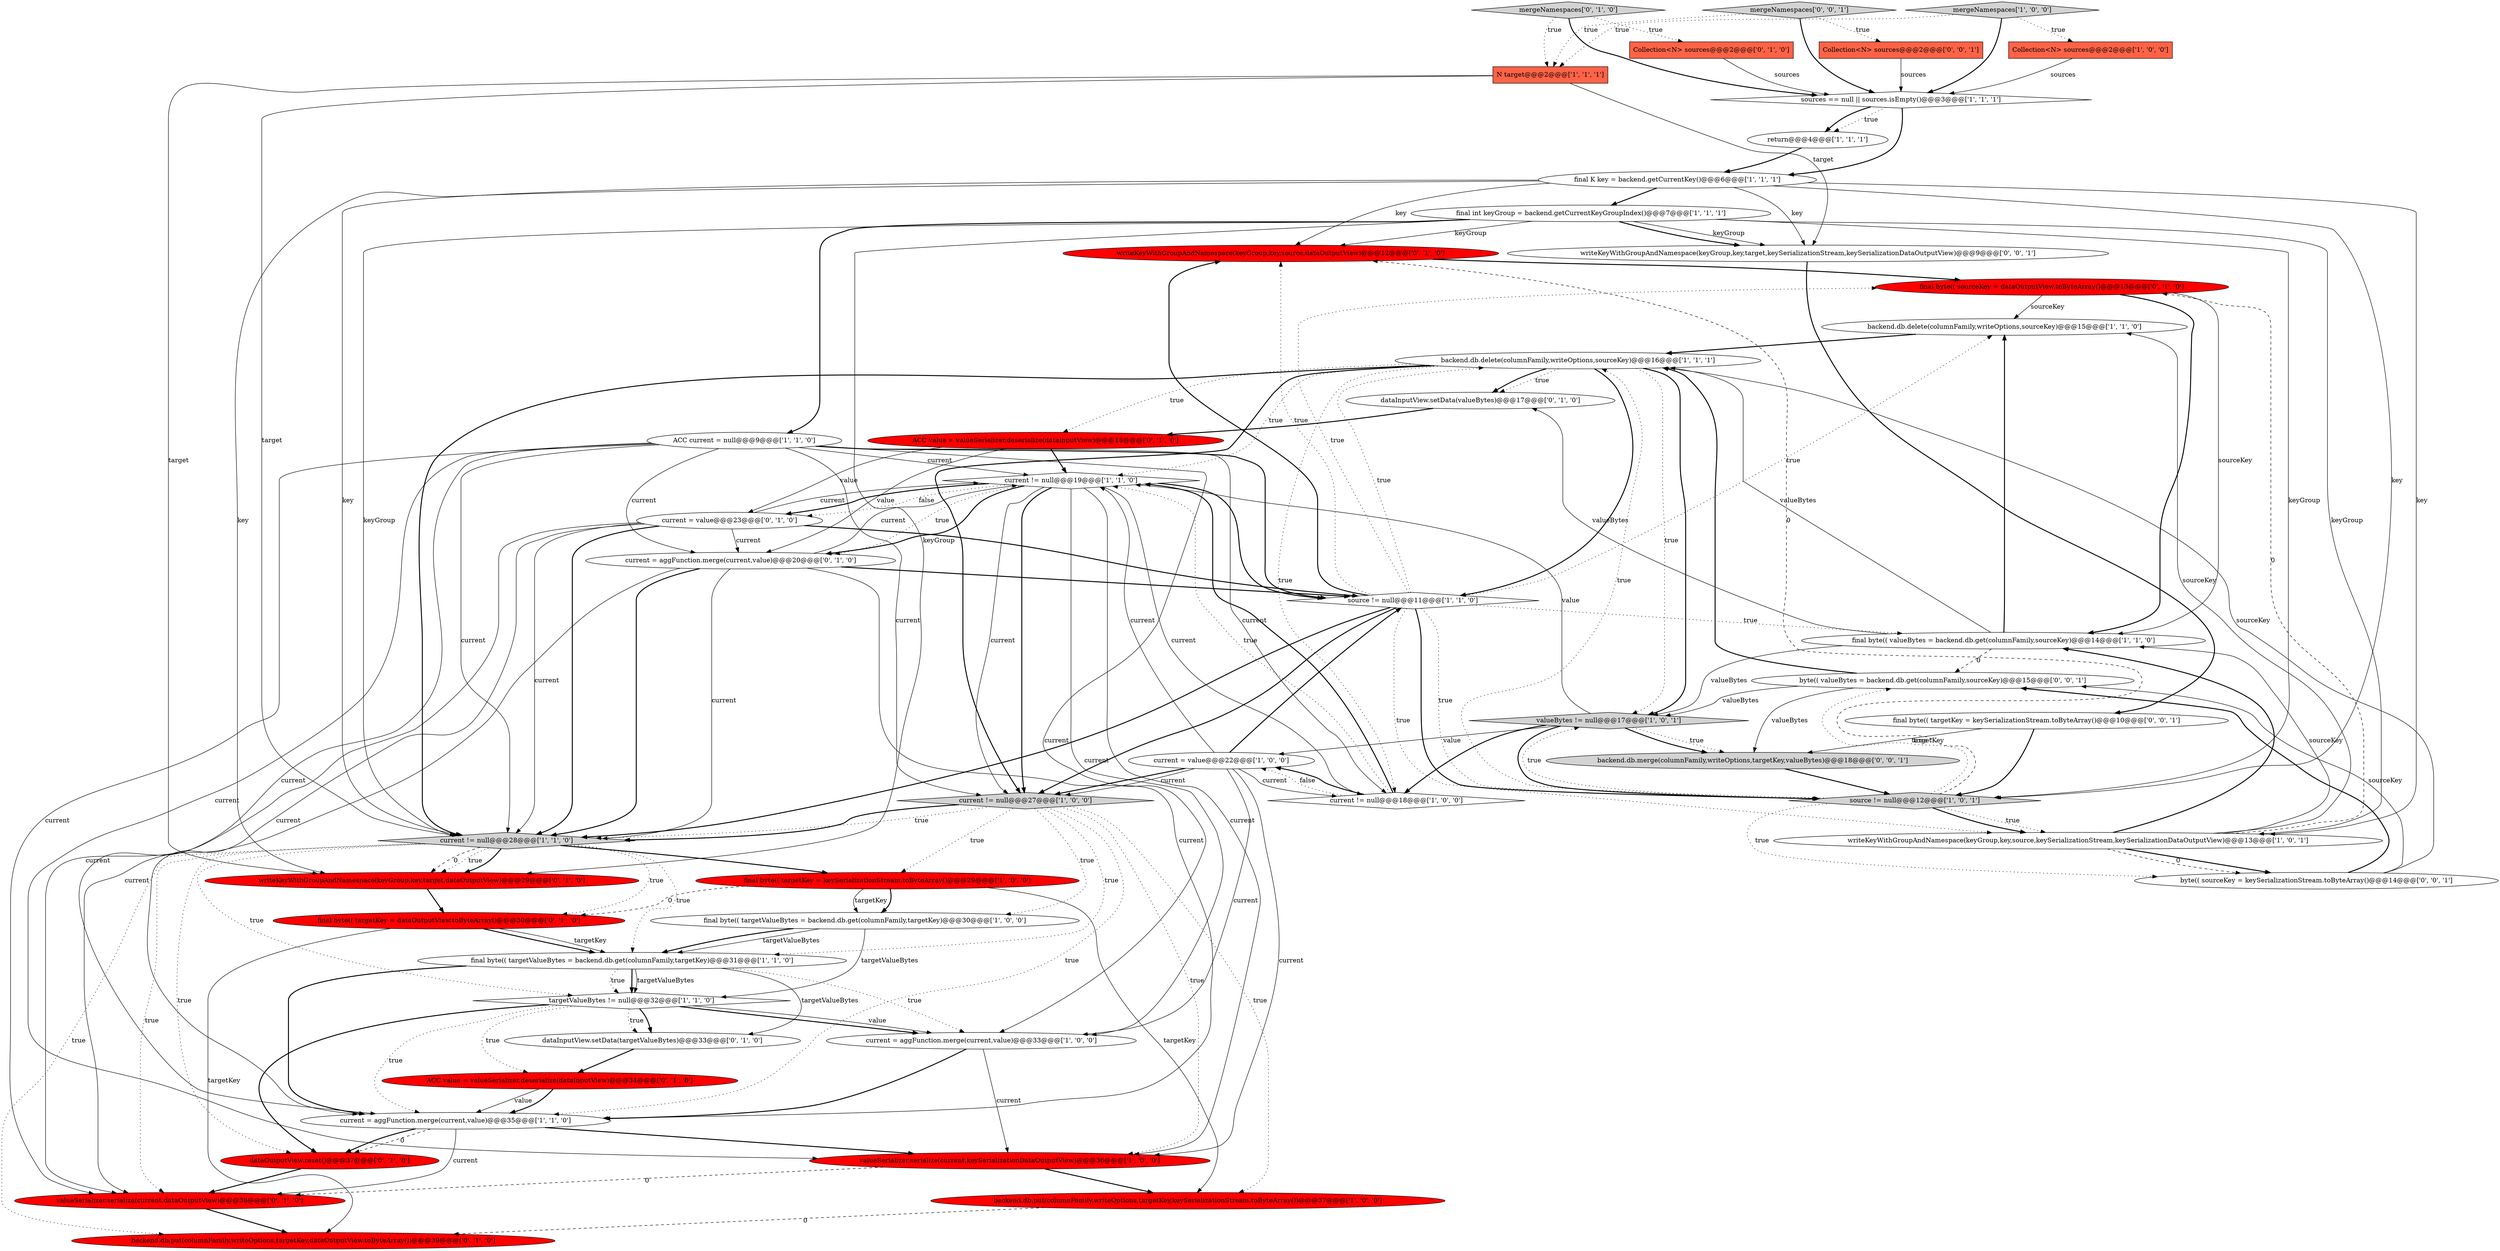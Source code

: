 digraph {
31 [style = filled, label = "Collection<N> sources@@@2@@@['0', '1', '0']", fillcolor = tomato, shape = box image = "AAA0AAABBB2BBB"];
20 [style = filled, label = "sources == null || sources.isEmpty()@@@3@@@['1', '1', '1']", fillcolor = white, shape = diamond image = "AAA0AAABBB1BBB"];
34 [style = filled, label = "mergeNamespaces['0', '1', '0']", fillcolor = lightgray, shape = diamond image = "AAA0AAABBB2BBB"];
14 [style = filled, label = "valueSerializer.serialize(current,keySerializationDataOutputView)@@@36@@@['1', '0', '0']", fillcolor = red, shape = ellipse image = "AAA1AAABBB1BBB"];
45 [style = filled, label = "byte(( sourceKey = keySerializationStream.toByteArray()@@@14@@@['0', '0', '1']", fillcolor = white, shape = ellipse image = "AAA0AAABBB3BBB"];
47 [style = filled, label = "mergeNamespaces['0', '0', '1']", fillcolor = lightgray, shape = diamond image = "AAA0AAABBB3BBB"];
15 [style = filled, label = "return@@@4@@@['1', '1', '1']", fillcolor = white, shape = ellipse image = "AAA0AAABBB1BBB"];
36 [style = filled, label = "dataInputView.setData(valueBytes)@@@17@@@['0', '1', '0']", fillcolor = white, shape = ellipse image = "AAA0AAABBB2BBB"];
29 [style = filled, label = "writeKeyWithGroupAndNamespace(keyGroup,key,source,dataOutputView)@@@12@@@['0', '1', '0']", fillcolor = red, shape = ellipse image = "AAA1AAABBB2BBB"];
43 [style = filled, label = "writeKeyWithGroupAndNamespace(keyGroup,key,target,keySerializationStream,keySerializationDataOutputView)@@@9@@@['0', '0', '1']", fillcolor = white, shape = ellipse image = "AAA0AAABBB3BBB"];
40 [style = filled, label = "ACC value = valueSerializer.deserialize(dataInputView)@@@34@@@['0', '1', '0']", fillcolor = red, shape = ellipse image = "AAA1AAABBB2BBB"];
10 [style = filled, label = "ACC current = null@@@9@@@['1', '1', '0']", fillcolor = white, shape = ellipse image = "AAA0AAABBB1BBB"];
42 [style = filled, label = "final byte(( targetKey = dataOutputView.toByteArray()@@@30@@@['0', '1', '0']", fillcolor = red, shape = ellipse image = "AAA1AAABBB2BBB"];
22 [style = filled, label = "source != null@@@12@@@['1', '0', '1']", fillcolor = lightgray, shape = diamond image = "AAA0AAABBB1BBB"];
26 [style = filled, label = "current = value@@@22@@@['1', '0', '0']", fillcolor = white, shape = ellipse image = "AAA0AAABBB1BBB"];
38 [style = filled, label = "dataOutputView.reset()@@@37@@@['0', '1', '0']", fillcolor = red, shape = ellipse image = "AAA1AAABBB2BBB"];
9 [style = filled, label = "source != null@@@11@@@['1', '1', '0']", fillcolor = white, shape = diamond image = "AAA0AAABBB1BBB"];
23 [style = filled, label = "writeKeyWithGroupAndNamespace(keyGroup,key,source,keySerializationStream,keySerializationDataOutputView)@@@13@@@['1', '0', '1']", fillcolor = white, shape = ellipse image = "AAA0AAABBB1BBB"];
19 [style = filled, label = "current = aggFunction.merge(current,value)@@@35@@@['1', '1', '0']", fillcolor = white, shape = ellipse image = "AAA0AAABBB1BBB"];
28 [style = filled, label = "valueSerializer.serialize(current,dataOutputView)@@@38@@@['0', '1', '0']", fillcolor = red, shape = ellipse image = "AAA1AAABBB2BBB"];
5 [style = filled, label = "current != null@@@28@@@['1', '1', '0']", fillcolor = lightgray, shape = diamond image = "AAA0AAABBB1BBB"];
30 [style = filled, label = "dataInputView.setData(targetValueBytes)@@@33@@@['0', '1', '0']", fillcolor = white, shape = ellipse image = "AAA0AAABBB2BBB"];
6 [style = filled, label = "current = aggFunction.merge(current,value)@@@33@@@['1', '0', '0']", fillcolor = white, shape = ellipse image = "AAA0AAABBB1BBB"];
46 [style = filled, label = "Collection<N> sources@@@2@@@['0', '0', '1']", fillcolor = tomato, shape = box image = "AAA0AAABBB3BBB"];
39 [style = filled, label = "writeKeyWithGroupAndNamespace(keyGroup,key,target,dataOutputView)@@@29@@@['0', '1', '0']", fillcolor = red, shape = ellipse image = "AAA1AAABBB2BBB"];
0 [style = filled, label = "final K key = backend.getCurrentKey()@@@6@@@['1', '1', '1']", fillcolor = white, shape = ellipse image = "AAA0AAABBB1BBB"];
12 [style = filled, label = "current != null@@@18@@@['1', '0', '0']", fillcolor = white, shape = diamond image = "AAA0AAABBB1BBB"];
25 [style = filled, label = "targetValueBytes != null@@@32@@@['1', '1', '0']", fillcolor = white, shape = diamond image = "AAA0AAABBB1BBB"];
16 [style = filled, label = "mergeNamespaces['1', '0', '0']", fillcolor = lightgray, shape = diamond image = "AAA0AAABBB1BBB"];
21 [style = filled, label = "backend.db.put(columnFamily,writeOptions,targetKey,keySerializationStream.toByteArray())@@@37@@@['1', '0', '0']", fillcolor = red, shape = ellipse image = "AAA1AAABBB1BBB"];
7 [style = filled, label = "final byte(( targetValueBytes = backend.db.get(columnFamily,targetKey)@@@31@@@['1', '1', '0']", fillcolor = white, shape = ellipse image = "AAA0AAABBB1BBB"];
2 [style = filled, label = "Collection<N> sources@@@2@@@['1', '0', '0']", fillcolor = tomato, shape = box image = "AAA0AAABBB1BBB"];
18 [style = filled, label = "backend.db.delete(columnFamily,writeOptions,sourceKey)@@@16@@@['1', '1', '1']", fillcolor = white, shape = ellipse image = "AAA0AAABBB1BBB"];
32 [style = filled, label = "ACC value = valueSerializer.deserialize(dataInputView)@@@18@@@['0', '1', '0']", fillcolor = red, shape = ellipse image = "AAA1AAABBB2BBB"];
27 [style = filled, label = "final byte(( targetKey = keySerializationStream.toByteArray()@@@29@@@['1', '0', '0']", fillcolor = red, shape = ellipse image = "AAA1AAABBB1BBB"];
48 [style = filled, label = "backend.db.merge(columnFamily,writeOptions,targetKey,valueBytes)@@@18@@@['0', '0', '1']", fillcolor = lightgray, shape = ellipse image = "AAA0AAABBB3BBB"];
41 [style = filled, label = "final byte(( sourceKey = dataOutputView.toByteArray()@@@13@@@['0', '1', '0']", fillcolor = red, shape = ellipse image = "AAA1AAABBB2BBB"];
24 [style = filled, label = "current != null@@@19@@@['1', '1', '0']", fillcolor = white, shape = diamond image = "AAA0AAABBB1BBB"];
33 [style = filled, label = "current = aggFunction.merge(current,value)@@@20@@@['0', '1', '0']", fillcolor = white, shape = ellipse image = "AAA0AAABBB2BBB"];
37 [style = filled, label = "current = value@@@23@@@['0', '1', '0']", fillcolor = white, shape = ellipse image = "AAA0AAABBB2BBB"];
4 [style = filled, label = "backend.db.delete(columnFamily,writeOptions,sourceKey)@@@15@@@['1', '1', '0']", fillcolor = white, shape = ellipse image = "AAA0AAABBB1BBB"];
13 [style = filled, label = "current != null@@@27@@@['1', '0', '0']", fillcolor = lightgray, shape = diamond image = "AAA0AAABBB1BBB"];
3 [style = filled, label = "valueBytes != null@@@17@@@['1', '0', '1']", fillcolor = lightgray, shape = diamond image = "AAA0AAABBB1BBB"];
1 [style = filled, label = "final byte(( valueBytes = backend.db.get(columnFamily,sourceKey)@@@14@@@['1', '1', '0']", fillcolor = white, shape = ellipse image = "AAA0AAABBB1BBB"];
8 [style = filled, label = "final byte(( targetValueBytes = backend.db.get(columnFamily,targetKey)@@@30@@@['1', '0', '0']", fillcolor = white, shape = ellipse image = "AAA0AAABBB1BBB"];
35 [style = filled, label = "backend.db.put(columnFamily,writeOptions,targetKey,dataOutputView.toByteArray())@@@39@@@['0', '1', '0']", fillcolor = red, shape = ellipse image = "AAA1AAABBB2BBB"];
49 [style = filled, label = "final byte(( targetKey = keySerializationStream.toByteArray()@@@10@@@['0', '0', '1']", fillcolor = white, shape = ellipse image = "AAA0AAABBB3BBB"];
44 [style = filled, label = "byte(( valueBytes = backend.db.get(columnFamily,sourceKey)@@@15@@@['0', '0', '1']", fillcolor = white, shape = ellipse image = "AAA0AAABBB3BBB"];
17 [style = filled, label = "final int keyGroup = backend.getCurrentKeyGroupIndex()@@@7@@@['1', '1', '1']", fillcolor = white, shape = ellipse image = "AAA0AAABBB1BBB"];
11 [style = filled, label = "N target@@@2@@@['1', '1', '1']", fillcolor = tomato, shape = box image = "AAA0AAABBB1BBB"];
33->5 [style = solid, label="current"];
18->3 [style = bold, label=""];
34->20 [style = bold, label=""];
13->27 [style = dotted, label="true"];
24->12 [style = solid, label="current"];
26->6 [style = solid, label="current"];
23->45 [style = bold, label=""];
25->30 [style = bold, label=""];
17->23 [style = solid, label="keyGroup"];
40->19 [style = solid, label="value"];
20->0 [style = bold, label=""];
22->29 [style = dashed, label="0"];
26->24 [style = solid, label="current"];
10->6 [style = solid, label="current"];
24->33 [style = dotted, label="true"];
26->9 [style = bold, label=""];
13->5 [style = dotted, label="true"];
8->7 [style = solid, label="targetValueBytes"];
12->26 [style = dotted, label="false"];
25->6 [style = bold, label=""];
1->44 [style = dashed, label="0"];
11->5 [style = solid, label="target"];
49->22 [style = bold, label=""];
37->9 [style = bold, label=""];
37->5 [style = bold, label=""];
37->19 [style = solid, label="current"];
1->36 [style = solid, label="valueBytes"];
5->38 [style = dotted, label="true"];
19->38 [style = dashed, label="0"];
44->3 [style = solid, label="valueBytes"];
25->6 [style = solid, label="value"];
7->25 [style = solid, label="targetValueBytes"];
13->21 [style = dotted, label="true"];
47->46 [style = dotted, label="true"];
15->0 [style = bold, label=""];
18->3 [style = dotted, label="true"];
9->5 [style = bold, label=""];
17->43 [style = solid, label="keyGroup"];
9->13 [style = bold, label=""];
30->40 [style = bold, label=""];
33->28 [style = solid, label="current"];
37->24 [style = solid, label="current"];
44->18 [style = bold, label=""];
22->44 [style = dotted, label="true"];
25->19 [style = dotted, label="true"];
20->15 [style = bold, label=""];
9->29 [style = bold, label=""];
0->23 [style = solid, label="key"];
33->24 [style = solid, label="current"];
20->15 [style = dotted, label="true"];
9->41 [style = dotted, label="true"];
7->6 [style = dotted, label="true"];
1->4 [style = bold, label=""];
22->23 [style = dotted, label="true"];
5->39 [style = bold, label=""];
38->28 [style = bold, label=""];
0->17 [style = bold, label=""];
23->4 [style = solid, label="sourceKey"];
37->28 [style = solid, label="current"];
13->19 [style = dotted, label="true"];
49->48 [style = solid, label="targetKey"];
4->18 [style = bold, label=""];
5->39 [style = dashed, label="0"];
13->7 [style = dotted, label="true"];
17->22 [style = solid, label="keyGroup"];
17->5 [style = solid, label="keyGroup"];
3->48 [style = dotted, label="true"];
22->23 [style = bold, label=""];
26->13 [style = bold, label=""];
26->13 [style = solid, label="current"];
28->35 [style = bold, label=""];
23->1 [style = solid, label="sourceKey"];
34->31 [style = dotted, label="true"];
5->42 [style = dotted, label="true"];
0->29 [style = solid, label="key"];
5->25 [style = dotted, label="true"];
5->7 [style = dotted, label="true"];
26->12 [style = solid, label="current"];
41->1 [style = solid, label="sourceKey"];
18->9 [style = bold, label=""];
10->12 [style = solid, label="current"];
13->5 [style = bold, label=""];
9->4 [style = dotted, label="true"];
0->39 [style = solid, label="key"];
8->25 [style = solid, label="targetValueBytes"];
27->21 [style = solid, label="targetKey"];
42->7 [style = bold, label=""];
16->11 [style = dotted, label="true"];
16->20 [style = bold, label=""];
39->42 [style = bold, label=""];
19->38 [style = bold, label=""];
27->8 [style = bold, label=""];
10->19 [style = solid, label="current"];
45->44 [style = solid, label="sourceKey"];
14->21 [style = bold, label=""];
42->7 [style = solid, label="targetKey"];
24->13 [style = bold, label=""];
17->29 [style = solid, label="keyGroup"];
25->38 [style = bold, label=""];
9->22 [style = bold, label=""];
17->10 [style = bold, label=""];
37->33 [style = solid, label="current"];
1->18 [style = solid, label="valueBytes"];
22->18 [style = dotted, label="true"];
24->13 [style = solid, label="current"];
14->28 [style = dashed, label="0"];
18->36 [style = dotted, label="true"];
18->24 [style = dotted, label="true"];
34->11 [style = dotted, label="true"];
24->37 [style = dotted, label="false"];
47->11 [style = dotted, label="true"];
40->19 [style = bold, label=""];
10->13 [style = solid, label="current"];
44->48 [style = solid, label="valueBytes"];
3->12 [style = bold, label=""];
12->24 [style = bold, label=""];
10->28 [style = solid, label="current"];
1->3 [style = solid, label="valueBytes"];
33->5 [style = bold, label=""];
32->33 [style = solid, label="value"];
45->44 [style = bold, label=""];
10->5 [style = solid, label="current"];
27->42 [style = dashed, label="0"];
17->43 [style = bold, label=""];
3->24 [style = solid, label="value"];
24->33 [style = bold, label=""];
45->18 [style = solid, label="sourceKey"];
5->35 [style = dotted, label="true"];
0->22 [style = solid, label="key"];
19->28 [style = solid, label="current"];
19->14 [style = bold, label=""];
13->8 [style = dotted, label="true"];
9->23 [style = dotted, label="true"];
0->5 [style = solid, label="key"];
2->20 [style = solid, label="sources"];
9->1 [style = dotted, label="true"];
12->24 [style = dotted, label="true"];
5->39 [style = dotted, label="true"];
22->3 [style = dotted, label="true"];
10->9 [style = bold, label=""];
10->24 [style = solid, label="current"];
37->5 [style = solid, label="current"];
21->35 [style = dashed, label="0"];
9->22 [style = dotted, label="true"];
13->14 [style = dotted, label="true"];
7->19 [style = bold, label=""];
5->28 [style = dotted, label="true"];
10->33 [style = solid, label="current"];
24->9 [style = bold, label=""];
42->35 [style = solid, label="targetKey"];
11->43 [style = solid, label="target"];
9->29 [style = dotted, label="true"];
16->2 [style = dotted, label="true"];
31->20 [style = solid, label="sources"];
6->14 [style = solid, label="current"];
29->41 [style = bold, label=""];
24->6 [style = solid, label="current"];
23->45 [style = dashed, label="0"];
36->32 [style = bold, label=""];
18->36 [style = bold, label=""];
48->22 [style = bold, label=""];
12->26 [style = bold, label=""];
27->8 [style = solid, label="targetKey"];
41->4 [style = solid, label="sourceKey"];
6->19 [style = bold, label=""];
41->1 [style = bold, label=""];
32->37 [style = solid, label="value"];
33->9 [style = bold, label=""];
3->22 [style = bold, label=""];
18->32 [style = dotted, label="true"];
22->45 [style = dotted, label="true"];
8->7 [style = bold, label=""];
18->12 [style = dotted, label="true"];
3->48 [style = bold, label=""];
25->40 [style = dotted, label="true"];
24->14 [style = solid, label="current"];
7->30 [style = solid, label="targetValueBytes"];
26->14 [style = solid, label="current"];
10->14 [style = solid, label="current"];
3->26 [style = solid, label="value"];
18->5 [style = bold, label=""];
47->20 [style = bold, label=""];
24->37 [style = bold, label=""];
17->39 [style = solid, label="keyGroup"];
7->25 [style = dotted, label="true"];
18->13 [style = bold, label=""];
23->1 [style = bold, label=""];
9->18 [style = dotted, label="true"];
23->41 [style = dashed, label="0"];
43->49 [style = bold, label=""];
7->25 [style = bold, label=""];
0->43 [style = solid, label="key"];
5->27 [style = bold, label=""];
11->39 [style = solid, label="target"];
25->30 [style = dotted, label="true"];
32->24 [style = bold, label=""];
46->20 [style = solid, label="sources"];
33->19 [style = solid, label="current"];
}

